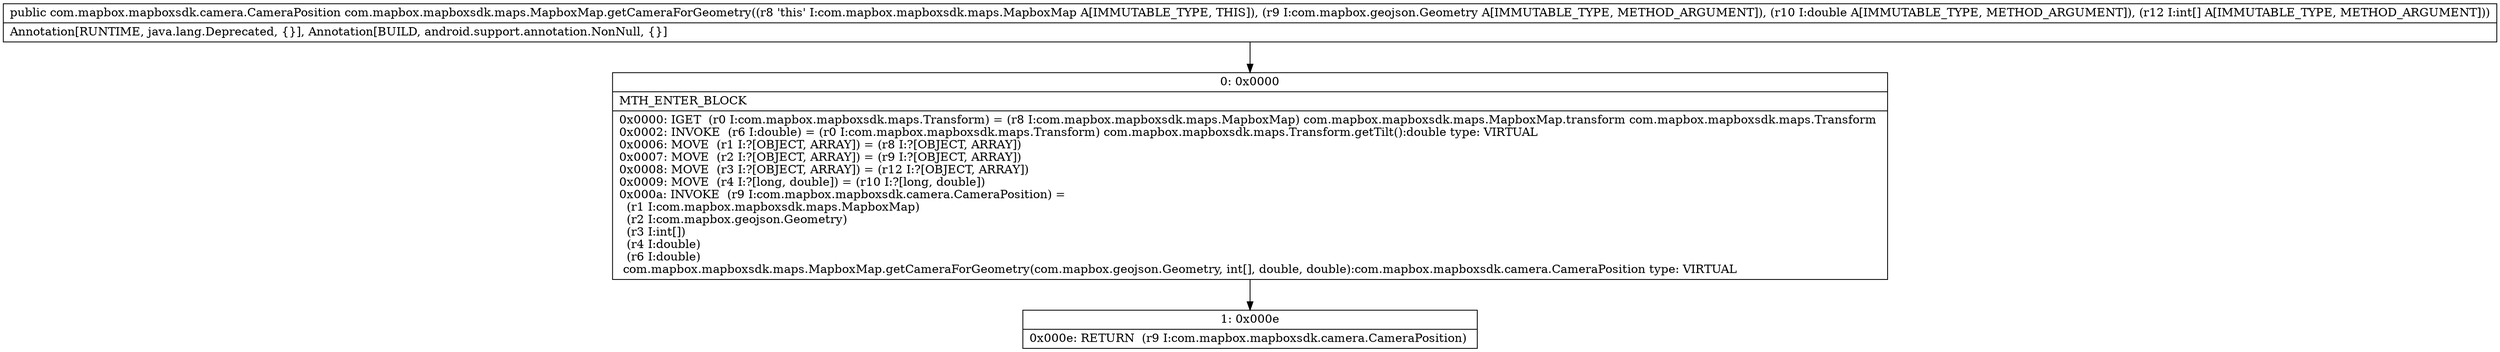 digraph "CFG forcom.mapbox.mapboxsdk.maps.MapboxMap.getCameraForGeometry(Lcom\/mapbox\/geojson\/Geometry;D[I)Lcom\/mapbox\/mapboxsdk\/camera\/CameraPosition;" {
Node_0 [shape=record,label="{0\:\ 0x0000|MTH_ENTER_BLOCK\l|0x0000: IGET  (r0 I:com.mapbox.mapboxsdk.maps.Transform) = (r8 I:com.mapbox.mapboxsdk.maps.MapboxMap) com.mapbox.mapboxsdk.maps.MapboxMap.transform com.mapbox.mapboxsdk.maps.Transform \l0x0002: INVOKE  (r6 I:double) = (r0 I:com.mapbox.mapboxsdk.maps.Transform) com.mapbox.mapboxsdk.maps.Transform.getTilt():double type: VIRTUAL \l0x0006: MOVE  (r1 I:?[OBJECT, ARRAY]) = (r8 I:?[OBJECT, ARRAY]) \l0x0007: MOVE  (r2 I:?[OBJECT, ARRAY]) = (r9 I:?[OBJECT, ARRAY]) \l0x0008: MOVE  (r3 I:?[OBJECT, ARRAY]) = (r12 I:?[OBJECT, ARRAY]) \l0x0009: MOVE  (r4 I:?[long, double]) = (r10 I:?[long, double]) \l0x000a: INVOKE  (r9 I:com.mapbox.mapboxsdk.camera.CameraPosition) = \l  (r1 I:com.mapbox.mapboxsdk.maps.MapboxMap)\l  (r2 I:com.mapbox.geojson.Geometry)\l  (r3 I:int[])\l  (r4 I:double)\l  (r6 I:double)\l com.mapbox.mapboxsdk.maps.MapboxMap.getCameraForGeometry(com.mapbox.geojson.Geometry, int[], double, double):com.mapbox.mapboxsdk.camera.CameraPosition type: VIRTUAL \l}"];
Node_1 [shape=record,label="{1\:\ 0x000e|0x000e: RETURN  (r9 I:com.mapbox.mapboxsdk.camera.CameraPosition) \l}"];
MethodNode[shape=record,label="{public com.mapbox.mapboxsdk.camera.CameraPosition com.mapbox.mapboxsdk.maps.MapboxMap.getCameraForGeometry((r8 'this' I:com.mapbox.mapboxsdk.maps.MapboxMap A[IMMUTABLE_TYPE, THIS]), (r9 I:com.mapbox.geojson.Geometry A[IMMUTABLE_TYPE, METHOD_ARGUMENT]), (r10 I:double A[IMMUTABLE_TYPE, METHOD_ARGUMENT]), (r12 I:int[] A[IMMUTABLE_TYPE, METHOD_ARGUMENT]))  | Annotation[RUNTIME, java.lang.Deprecated, \{\}], Annotation[BUILD, android.support.annotation.NonNull, \{\}]\l}"];
MethodNode -> Node_0;
Node_0 -> Node_1;
}

